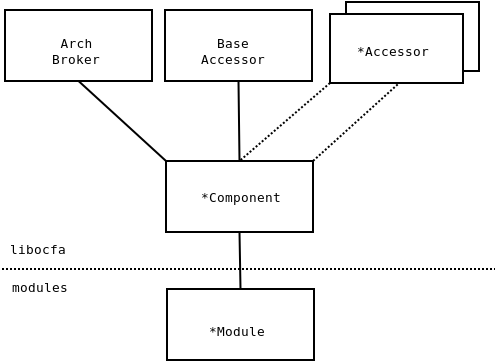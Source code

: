 <?xml version="1.0" encoding="UTF-8"?>
<dia:diagram xmlns:dia="http://www.lysator.liu.se/~alla/dia/">
  <dia:layer name="Background" visible="true">
    <dia:object type="Standard - Line" version="0" id="O0">
      <dia:attribute name="obj_pos">
        <dia:point val="20.725,4.05"/>
      </dia:attribute>
      <dia:attribute name="obj_bb">
        <dia:rectangle val="15.679,3.979;20.796,8.621"/>
      </dia:attribute>
      <dia:attribute name="conn_endpoints">
        <dia:point val="20.725,4.05"/>
        <dia:point val="15.75,8.55"/>
      </dia:attribute>
      <dia:attribute name="numcp">
        <dia:int val="1"/>
      </dia:attribute>
      <dia:attribute name="line_style">
        <dia:enum val="4"/>
      </dia:attribute>
      <dia:connections>
        <dia:connection handle="0" to="O1" connection="6"/>
        <dia:connection handle="1" to="O8" connection="2"/>
      </dia:connections>
    </dia:object>
    <dia:object type="Standard - Box" version="0" id="O1">
      <dia:attribute name="obj_pos">
        <dia:point val="17.4,0.6"/>
      </dia:attribute>
      <dia:attribute name="obj_bb">
        <dia:rectangle val="17.35,0.55;24.1,4.1"/>
      </dia:attribute>
      <dia:attribute name="elem_corner">
        <dia:point val="17.4,0.6"/>
      </dia:attribute>
      <dia:attribute name="elem_width">
        <dia:real val="6.65"/>
      </dia:attribute>
      <dia:attribute name="elem_height">
        <dia:real val="3.45"/>
      </dia:attribute>
      <dia:attribute name="show_background">
        <dia:boolean val="true"/>
      </dia:attribute>
    </dia:object>
    <dia:object type="Standard - Box" version="0" id="O2">
      <dia:attribute name="obj_pos">
        <dia:point val="8.35,1"/>
      </dia:attribute>
      <dia:attribute name="obj_bb">
        <dia:rectangle val="8.3,0.95;15.75,4.6"/>
      </dia:attribute>
      <dia:attribute name="elem_corner">
        <dia:point val="8.35,1"/>
      </dia:attribute>
      <dia:attribute name="elem_width">
        <dia:real val="7.35"/>
      </dia:attribute>
      <dia:attribute name="elem_height">
        <dia:real val="3.55"/>
      </dia:attribute>
      <dia:attribute name="show_background">
        <dia:boolean val="true"/>
      </dia:attribute>
    </dia:object>
    <dia:object type="Standard - Box" version="0" id="O3">
      <dia:attribute name="obj_pos">
        <dia:point val="0.35,1"/>
      </dia:attribute>
      <dia:attribute name="obj_bb">
        <dia:rectangle val="0.3,0.95;7.75,4.6"/>
      </dia:attribute>
      <dia:attribute name="elem_corner">
        <dia:point val="0.35,1"/>
      </dia:attribute>
      <dia:attribute name="elem_width">
        <dia:real val="7.35"/>
      </dia:attribute>
      <dia:attribute name="elem_height">
        <dia:real val="3.55"/>
      </dia:attribute>
      <dia:attribute name="show_background">
        <dia:boolean val="true"/>
      </dia:attribute>
    </dia:object>
    <dia:object type="Standard - Box" version="0" id="O4">
      <dia:attribute name="obj_pos">
        <dia:point val="16.6,1.2"/>
      </dia:attribute>
      <dia:attribute name="obj_bb">
        <dia:rectangle val="16.55,1.15;23.3,4.7"/>
      </dia:attribute>
      <dia:attribute name="elem_corner">
        <dia:point val="16.6,1.2"/>
      </dia:attribute>
      <dia:attribute name="elem_width">
        <dia:real val="6.65"/>
      </dia:attribute>
      <dia:attribute name="elem_height">
        <dia:real val="3.45"/>
      </dia:attribute>
      <dia:attribute name="show_background">
        <dia:boolean val="true"/>
      </dia:attribute>
    </dia:object>
    <dia:object type="Standard - Text" version="0" id="O5">
      <dia:attribute name="obj_pos">
        <dia:point val="3.9,2.9"/>
      </dia:attribute>
      <dia:attribute name="obj_bb">
        <dia:rectangle val="2.301,2.255;5.449,4.005"/>
      </dia:attribute>
      <dia:attribute name="text">
        <dia:composite type="text">
          <dia:attribute name="string">
            <dia:string>#Arch
Broker#</dia:string>
          </dia:attribute>
          <dia:attribute name="font">
            <dia:font name="Courier"/>
          </dia:attribute>
          <dia:attribute name="height">
            <dia:real val="0.8"/>
          </dia:attribute>
          <dia:attribute name="pos">
            <dia:point val="3.9,2.9"/>
          </dia:attribute>
          <dia:attribute name="color">
            <dia:color val="#000000"/>
          </dia:attribute>
          <dia:attribute name="alignment">
            <dia:enum val="1"/>
          </dia:attribute>
        </dia:composite>
      </dia:attribute>
    </dia:object>
    <dia:object type="Standard - Text" version="0" id="O6">
      <dia:attribute name="obj_pos">
        <dia:point val="11.75,2.9"/>
      </dia:attribute>
      <dia:attribute name="obj_bb">
        <dia:rectangle val="9.606,2.255;13.844,4.005"/>
      </dia:attribute>
      <dia:attribute name="text">
        <dia:composite type="text">
          <dia:attribute name="string">
            <dia:string>#Base
Accessor#</dia:string>
          </dia:attribute>
          <dia:attribute name="font">
            <dia:font name="Courier"/>
          </dia:attribute>
          <dia:attribute name="height">
            <dia:real val="0.8"/>
          </dia:attribute>
          <dia:attribute name="pos">
            <dia:point val="11.75,2.9"/>
          </dia:attribute>
          <dia:attribute name="color">
            <dia:color val="#000000"/>
          </dia:attribute>
          <dia:attribute name="alignment">
            <dia:enum val="1"/>
          </dia:attribute>
        </dia:composite>
      </dia:attribute>
    </dia:object>
    <dia:object type="Standard - Text" version="0" id="O7">
      <dia:attribute name="obj_pos">
        <dia:point val="19.75,3.3"/>
      </dia:attribute>
      <dia:attribute name="obj_bb">
        <dia:rectangle val="17.436,2.655;22.114,3.605"/>
      </dia:attribute>
      <dia:attribute name="text">
        <dia:composite type="text">
          <dia:attribute name="string">
            <dia:string>#*Accessor#</dia:string>
          </dia:attribute>
          <dia:attribute name="font">
            <dia:font name="Courier"/>
          </dia:attribute>
          <dia:attribute name="height">
            <dia:real val="0.8"/>
          </dia:attribute>
          <dia:attribute name="pos">
            <dia:point val="19.75,3.3"/>
          </dia:attribute>
          <dia:attribute name="color">
            <dia:color val="#000000"/>
          </dia:attribute>
          <dia:attribute name="alignment">
            <dia:enum val="1"/>
          </dia:attribute>
        </dia:composite>
      </dia:attribute>
    </dia:object>
    <dia:object type="Standard - Box" version="0" id="O8">
      <dia:attribute name="obj_pos">
        <dia:point val="8.4,8.55"/>
      </dia:attribute>
      <dia:attribute name="obj_bb">
        <dia:rectangle val="8.35,8.5;15.8,12.15"/>
      </dia:attribute>
      <dia:attribute name="elem_corner">
        <dia:point val="8.4,8.55"/>
      </dia:attribute>
      <dia:attribute name="elem_width">
        <dia:real val="7.35"/>
      </dia:attribute>
      <dia:attribute name="elem_height">
        <dia:real val="3.55"/>
      </dia:attribute>
      <dia:attribute name="show_background">
        <dia:boolean val="true"/>
      </dia:attribute>
    </dia:object>
    <dia:object type="Standard - Box" version="0" id="O9">
      <dia:attribute name="obj_pos">
        <dia:point val="8.45,14.95"/>
      </dia:attribute>
      <dia:attribute name="obj_bb">
        <dia:rectangle val="8.4,14.9;15.85,18.55"/>
      </dia:attribute>
      <dia:attribute name="elem_corner">
        <dia:point val="8.45,14.95"/>
      </dia:attribute>
      <dia:attribute name="elem_width">
        <dia:real val="7.35"/>
      </dia:attribute>
      <dia:attribute name="elem_height">
        <dia:real val="3.55"/>
      </dia:attribute>
      <dia:attribute name="show_background">
        <dia:boolean val="true"/>
      </dia:attribute>
    </dia:object>
    <dia:object type="Standard - Text" version="0" id="O10">
      <dia:attribute name="obj_pos">
        <dia:point val="12.15,10.6"/>
      </dia:attribute>
      <dia:attribute name="obj_bb">
        <dia:rectangle val="9.585,9.955;14.765,10.905"/>
      </dia:attribute>
      <dia:attribute name="text">
        <dia:composite type="text">
          <dia:attribute name="string">
            <dia:string>#*Component#</dia:string>
          </dia:attribute>
          <dia:attribute name="font">
            <dia:font name="Courier"/>
          </dia:attribute>
          <dia:attribute name="height">
            <dia:real val="0.8"/>
          </dia:attribute>
          <dia:attribute name="pos">
            <dia:point val="12.15,10.6"/>
          </dia:attribute>
          <dia:attribute name="color">
            <dia:color val="#000000"/>
          </dia:attribute>
          <dia:attribute name="alignment">
            <dia:enum val="1"/>
          </dia:attribute>
        </dia:composite>
      </dia:attribute>
    </dia:object>
    <dia:object type="Standard - Text" version="0" id="O11">
      <dia:attribute name="obj_pos">
        <dia:point val="11.95,17.3"/>
      </dia:attribute>
      <dia:attribute name="obj_bb">
        <dia:rectangle val="10.168,16.655;13.782,17.605"/>
      </dia:attribute>
      <dia:attribute name="text">
        <dia:composite type="text">
          <dia:attribute name="string">
            <dia:string>#*Module#</dia:string>
          </dia:attribute>
          <dia:attribute name="font">
            <dia:font name="Courier"/>
          </dia:attribute>
          <dia:attribute name="height">
            <dia:real val="0.8"/>
          </dia:attribute>
          <dia:attribute name="pos">
            <dia:point val="11.95,17.3"/>
          </dia:attribute>
          <dia:attribute name="color">
            <dia:color val="#000000"/>
          </dia:attribute>
          <dia:attribute name="alignment">
            <dia:enum val="1"/>
          </dia:attribute>
        </dia:composite>
      </dia:attribute>
    </dia:object>
    <dia:object type="Standard - Line" version="0" id="O12">
      <dia:attribute name="obj_pos">
        <dia:point val="12.075,12.1"/>
      </dia:attribute>
      <dia:attribute name="obj_bb">
        <dia:rectangle val="12.024,12.049;12.176,15.001"/>
      </dia:attribute>
      <dia:attribute name="conn_endpoints">
        <dia:point val="12.075,12.1"/>
        <dia:point val="12.125,14.95"/>
      </dia:attribute>
      <dia:attribute name="numcp">
        <dia:int val="1"/>
      </dia:attribute>
      <dia:connections>
        <dia:connection handle="0" to="O8" connection="6"/>
        <dia:connection handle="1" to="O9" connection="1"/>
      </dia:connections>
    </dia:object>
    <dia:object type="Standard - Line" version="0" id="O13">
      <dia:attribute name="obj_pos">
        <dia:point val="4.025,4.55"/>
      </dia:attribute>
      <dia:attribute name="obj_bb">
        <dia:rectangle val="3.954,4.479;8.471,8.621"/>
      </dia:attribute>
      <dia:attribute name="conn_endpoints">
        <dia:point val="4.025,4.55"/>
        <dia:point val="8.4,8.55"/>
      </dia:attribute>
      <dia:attribute name="numcp">
        <dia:int val="1"/>
      </dia:attribute>
      <dia:connections>
        <dia:connection handle="0" to="O3" connection="6"/>
        <dia:connection handle="1" to="O8" connection="0"/>
      </dia:connections>
    </dia:object>
    <dia:object type="Standard - Line" version="0" id="O14">
      <dia:attribute name="obj_pos">
        <dia:point val="12.025,4.55"/>
      </dia:attribute>
      <dia:attribute name="obj_bb">
        <dia:rectangle val="11.974,4.499;12.126,8.601"/>
      </dia:attribute>
      <dia:attribute name="conn_endpoints">
        <dia:point val="12.025,4.55"/>
        <dia:point val="12.075,8.55"/>
      </dia:attribute>
      <dia:attribute name="numcp">
        <dia:int val="1"/>
      </dia:attribute>
      <dia:connections>
        <dia:connection handle="0" to="O2" connection="6"/>
        <dia:connection handle="1" to="O8" connection="1"/>
      </dia:connections>
    </dia:object>
    <dia:object type="Standard - Line" version="0" id="O15">
      <dia:attribute name="obj_pos">
        <dia:point val="16.6,4.65"/>
      </dia:attribute>
      <dia:attribute name="obj_bb">
        <dia:rectangle val="12.005,4.579;16.671,8.621"/>
      </dia:attribute>
      <dia:attribute name="conn_endpoints">
        <dia:point val="16.6,4.65"/>
        <dia:point val="12.075,8.55"/>
      </dia:attribute>
      <dia:attribute name="numcp">
        <dia:int val="1"/>
      </dia:attribute>
      <dia:attribute name="line_style">
        <dia:enum val="4"/>
      </dia:attribute>
      <dia:connections>
        <dia:connection handle="0" to="O4" connection="5"/>
        <dia:connection handle="1" to="O8" connection="1"/>
      </dia:connections>
    </dia:object>
    <dia:object type="Standard - Line" version="0" id="O16">
      <dia:attribute name="obj_pos">
        <dia:point val="0.2,13.95"/>
      </dia:attribute>
      <dia:attribute name="obj_bb">
        <dia:rectangle val="0.15,13.9;24.9,14"/>
      </dia:attribute>
      <dia:attribute name="conn_endpoints">
        <dia:point val="0.2,13.95"/>
        <dia:point val="24.85,13.95"/>
      </dia:attribute>
      <dia:attribute name="numcp">
        <dia:int val="1"/>
      </dia:attribute>
      <dia:attribute name="line_style">
        <dia:enum val="4"/>
      </dia:attribute>
    </dia:object>
    <dia:object type="Standard - Text" version="0" id="O17">
      <dia:attribute name="obj_pos">
        <dia:point val="2,13.2"/>
      </dia:attribute>
      <dia:attribute name="obj_bb">
        <dia:rectangle val="0.218,12.605;3.782,13.405"/>
      </dia:attribute>
      <dia:attribute name="text">
        <dia:composite type="text">
          <dia:attribute name="string">
            <dia:string>#libocfa#</dia:string>
          </dia:attribute>
          <dia:attribute name="font">
            <dia:font name="Courier"/>
          </dia:attribute>
          <dia:attribute name="height">
            <dia:real val="0.8"/>
          </dia:attribute>
          <dia:attribute name="pos">
            <dia:point val="2,13.2"/>
          </dia:attribute>
          <dia:attribute name="color">
            <dia:color val="#000000"/>
          </dia:attribute>
          <dia:attribute name="alignment">
            <dia:enum val="1"/>
          </dia:attribute>
        </dia:composite>
      </dia:attribute>
    </dia:object>
    <dia:object type="Standard - Text" version="0" id="O18">
      <dia:attribute name="obj_pos">
        <dia:point val="2.1,15.1"/>
      </dia:attribute>
      <dia:attribute name="obj_bb">
        <dia:rectangle val="0.296,14.505;3.904,15.305"/>
      </dia:attribute>
      <dia:attribute name="text">
        <dia:composite type="text">
          <dia:attribute name="string">
            <dia:string>#modules#</dia:string>
          </dia:attribute>
          <dia:attribute name="font">
            <dia:font name="Courier"/>
          </dia:attribute>
          <dia:attribute name="height">
            <dia:real val="0.8"/>
          </dia:attribute>
          <dia:attribute name="pos">
            <dia:point val="2.1,15.1"/>
          </dia:attribute>
          <dia:attribute name="color">
            <dia:color val="#000000"/>
          </dia:attribute>
          <dia:attribute name="alignment">
            <dia:enum val="1"/>
          </dia:attribute>
        </dia:composite>
      </dia:attribute>
    </dia:object>
  </dia:layer>
</dia:diagram>
